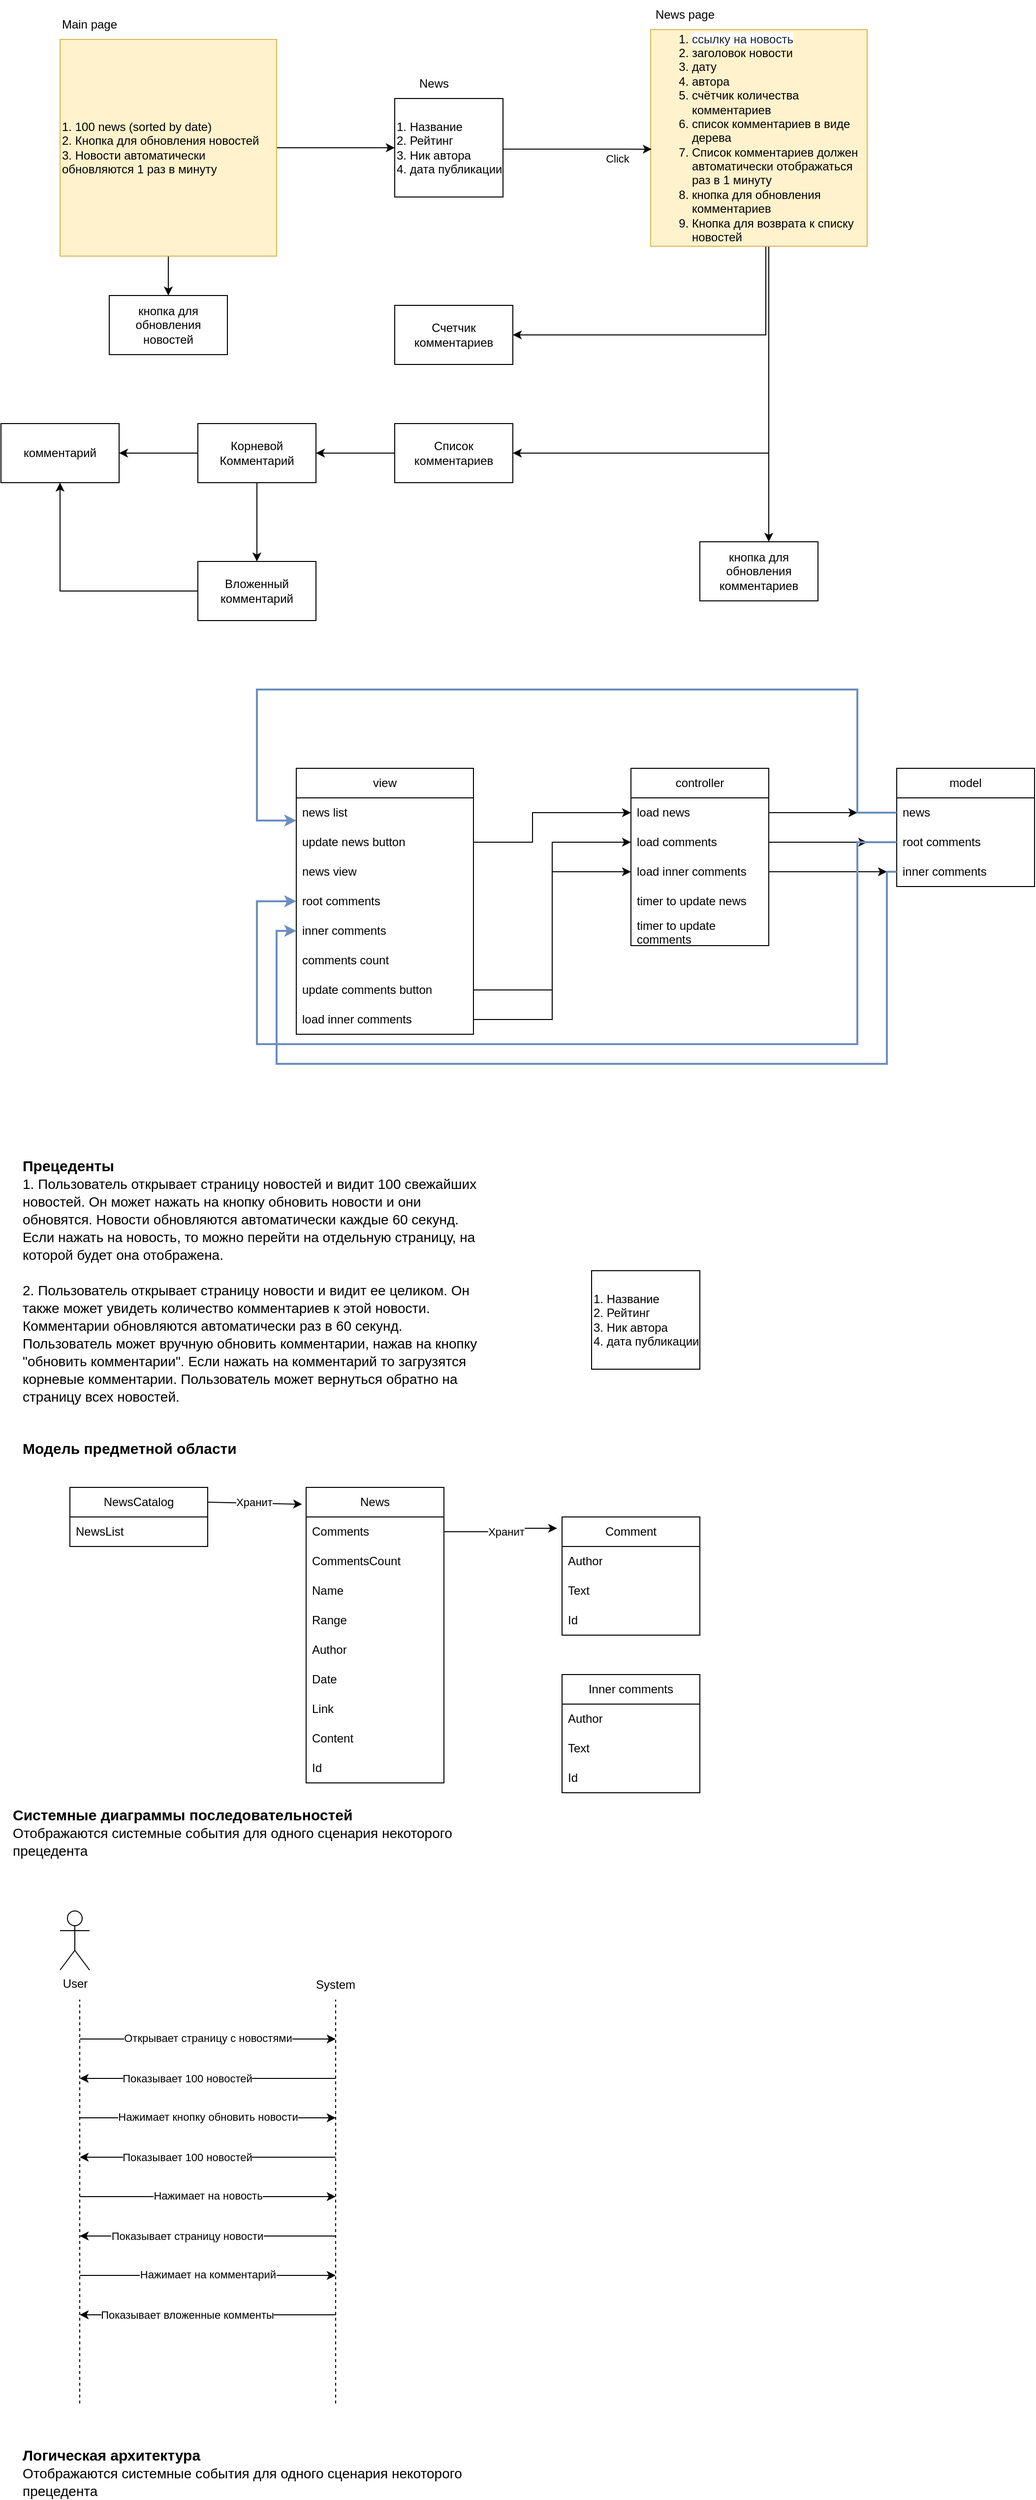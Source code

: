 <mxfile version="24.0.7" type="github">
  <diagram name="Page-1" id="gaQloLDde2CqD1FpQ-cP">
    <mxGraphModel dx="1242" dy="700" grid="1" gridSize="10" guides="1" tooltips="1" connect="1" arrows="1" fold="1" page="1" pageScale="1" pageWidth="850" pageHeight="1100" math="0" shadow="0">
      <root>
        <mxCell id="0" />
        <mxCell id="1" parent="0" />
        <mxCell id="nFpUhijqLWawbHpxaNXT-6" value="" style="edgeStyle=orthogonalEdgeStyle;rounded=0;orthogonalLoop=1;jettySize=auto;html=1;" parent="1" source="nFpUhijqLWawbHpxaNXT-1" target="nFpUhijqLWawbHpxaNXT-5" edge="1">
          <mxGeometry relative="1" as="geometry" />
        </mxCell>
        <mxCell id="nFpUhijqLWawbHpxaNXT-27" value="" style="edgeStyle=orthogonalEdgeStyle;rounded=0;orthogonalLoop=1;jettySize=auto;html=1;" parent="1" source="nFpUhijqLWawbHpxaNXT-1" target="nFpUhijqLWawbHpxaNXT-26" edge="1">
          <mxGeometry relative="1" as="geometry" />
        </mxCell>
        <mxCell id="nFpUhijqLWawbHpxaNXT-1" value="1. 100 news (sorted by date)&lt;div&gt;2. Кнопка для обновления новостей&lt;/div&gt;&lt;div&gt;3. Новости автоматически обновляются 1 раз в минуту&lt;/div&gt;" style="whiteSpace=wrap;html=1;aspect=fixed;align=left;fillColor=#fff2cc;strokeColor=#d6b656;" parent="1" vertex="1">
          <mxGeometry x="60" y="50" width="220" height="220" as="geometry" />
        </mxCell>
        <mxCell id="nFpUhijqLWawbHpxaNXT-4" value="Main page" style="text;html=1;align=center;verticalAlign=middle;whiteSpace=wrap;rounded=0;" parent="1" vertex="1">
          <mxGeometry x="60" y="20" width="60" height="30" as="geometry" />
        </mxCell>
        <mxCell id="nFpUhijqLWawbHpxaNXT-5" value="1. Название&lt;div&gt;2. Рейтинг&lt;/div&gt;&lt;div&gt;3. Ник автора&lt;/div&gt;&lt;div&gt;4. дата публикации&lt;/div&gt;" style="whiteSpace=wrap;html=1;align=left;" parent="1" vertex="1">
          <mxGeometry x="400" y="110" width="110" height="100" as="geometry" />
        </mxCell>
        <mxCell id="nFpUhijqLWawbHpxaNXT-7" value="News" style="text;html=1;align=center;verticalAlign=middle;whiteSpace=wrap;rounded=0;" parent="1" vertex="1">
          <mxGeometry x="410" y="80" width="60" height="30" as="geometry" />
        </mxCell>
        <mxCell id="nFpUhijqLWawbHpxaNXT-15" style="edgeStyle=orthogonalEdgeStyle;rounded=0;orthogonalLoop=1;jettySize=auto;html=1;entryX=1;entryY=0.5;entryDx=0;entryDy=0;exitX=0.532;exitY=1.002;exitDx=0;exitDy=0;exitPerimeter=0;" parent="1" source="nFpUhijqLWawbHpxaNXT-8" target="nFpUhijqLWawbHpxaNXT-13" edge="1">
          <mxGeometry relative="1" as="geometry">
            <mxPoint x="780" y="280" as="sourcePoint" />
          </mxGeometry>
        </mxCell>
        <mxCell id="nFpUhijqLWawbHpxaNXT-18" style="edgeStyle=orthogonalEdgeStyle;rounded=0;orthogonalLoop=1;jettySize=auto;html=1;exitX=0.5;exitY=1;exitDx=0;exitDy=0;entryX=1;entryY=0.5;entryDx=0;entryDy=0;" parent="1" source="nFpUhijqLWawbHpxaNXT-8" target="nFpUhijqLWawbHpxaNXT-16" edge="1">
          <mxGeometry relative="1" as="geometry">
            <Array as="points">
              <mxPoint x="780" y="260" />
              <mxPoint x="780" y="470" />
            </Array>
          </mxGeometry>
        </mxCell>
        <mxCell id="nFpUhijqLWawbHpxaNXT-29" value="" style="edgeStyle=orthogonalEdgeStyle;rounded=0;orthogonalLoop=1;jettySize=auto;html=1;" parent="1" source="nFpUhijqLWawbHpxaNXT-8" target="nFpUhijqLWawbHpxaNXT-28" edge="1">
          <mxGeometry relative="1" as="geometry">
            <Array as="points">
              <mxPoint x="780" y="510" />
              <mxPoint x="780" y="510" />
            </Array>
          </mxGeometry>
        </mxCell>
        <mxCell id="nFpUhijqLWawbHpxaNXT-8" value="&lt;ol&gt;&lt;li&gt;&lt;span style=&quot;background-color: rgb(255, 255, 255); color: rgb(31, 35, 40);&quot;&gt;ссылку на новость&lt;/span&gt;&lt;br&gt;&lt;/li&gt;&lt;li&gt;заголовок новости&lt;/li&gt;&lt;li&gt;дату&lt;/li&gt;&lt;li&gt;автора&lt;/li&gt;&lt;li&gt;счётчик количества комментариев&lt;/li&gt;&lt;li&gt;список комментариев в виде дерева&lt;br&gt;&lt;/li&gt;&lt;li&gt;Список комментариев должен автоматически отображаться раз в 1 минуту&lt;/li&gt;&lt;li&gt;кнопка для обновления комментариев&lt;/li&gt;&lt;li&gt;Кнопка для возврата к списку новостей&lt;/li&gt;&lt;/ol&gt;" style="whiteSpace=wrap;html=1;aspect=fixed;align=left;fillColor=#fff2cc;strokeColor=#d6b656;" parent="1" vertex="1">
          <mxGeometry x="660" y="40" width="220" height="220" as="geometry" />
        </mxCell>
        <mxCell id="nFpUhijqLWawbHpxaNXT-9" value="News page" style="text;html=1;align=center;verticalAlign=middle;whiteSpace=wrap;rounded=0;" parent="1" vertex="1">
          <mxGeometry x="660" y="10" width="70" height="30" as="geometry" />
        </mxCell>
        <mxCell id="nFpUhijqLWawbHpxaNXT-10" style="edgeStyle=orthogonalEdgeStyle;rounded=0;orthogonalLoop=1;jettySize=auto;html=1;entryX=0.005;entryY=0.552;entryDx=0;entryDy=0;entryPerimeter=0;exitX=1;exitY=0.5;exitDx=0;exitDy=0;" parent="1" source="nFpUhijqLWawbHpxaNXT-5" target="nFpUhijqLWawbHpxaNXT-8" edge="1">
          <mxGeometry relative="1" as="geometry">
            <Array as="points">
              <mxPoint x="510" y="161" />
            </Array>
          </mxGeometry>
        </mxCell>
        <mxCell id="nFpUhijqLWawbHpxaNXT-11" value="Click" style="edgeLabel;html=1;align=center;verticalAlign=middle;resizable=0;points=[];" parent="nFpUhijqLWawbHpxaNXT-10" vertex="1" connectable="0">
          <mxGeometry x="0.558" y="-2" relative="1" as="geometry">
            <mxPoint x="-2" y="7" as="offset" />
          </mxGeometry>
        </mxCell>
        <mxCell id="nFpUhijqLWawbHpxaNXT-13" value="Счетчик комментариев" style="rounded=0;whiteSpace=wrap;html=1;" parent="1" vertex="1">
          <mxGeometry x="400" y="320" width="120" height="60" as="geometry" />
        </mxCell>
        <mxCell id="nFpUhijqLWawbHpxaNXT-20" value="" style="edgeStyle=orthogonalEdgeStyle;rounded=0;orthogonalLoop=1;jettySize=auto;html=1;" parent="1" source="nFpUhijqLWawbHpxaNXT-16" target="nFpUhijqLWawbHpxaNXT-19" edge="1">
          <mxGeometry relative="1" as="geometry" />
        </mxCell>
        <mxCell id="nFpUhijqLWawbHpxaNXT-16" value="Список комментариев" style="rounded=0;whiteSpace=wrap;html=1;" parent="1" vertex="1">
          <mxGeometry x="400" y="440" width="120" height="60" as="geometry" />
        </mxCell>
        <mxCell id="nFpUhijqLWawbHpxaNXT-22" value="" style="edgeStyle=orthogonalEdgeStyle;rounded=0;orthogonalLoop=1;jettySize=auto;html=1;" parent="1" source="nFpUhijqLWawbHpxaNXT-19" target="nFpUhijqLWawbHpxaNXT-21" edge="1">
          <mxGeometry relative="1" as="geometry" />
        </mxCell>
        <mxCell id="nFpUhijqLWawbHpxaNXT-24" value="" style="edgeStyle=orthogonalEdgeStyle;rounded=0;orthogonalLoop=1;jettySize=auto;html=1;" parent="1" source="nFpUhijqLWawbHpxaNXT-19" target="nFpUhijqLWawbHpxaNXT-23" edge="1">
          <mxGeometry relative="1" as="geometry" />
        </mxCell>
        <mxCell id="nFpUhijqLWawbHpxaNXT-19" value="Корневой Комментарий" style="whiteSpace=wrap;html=1;rounded=0;" parent="1" vertex="1">
          <mxGeometry x="200" y="440" width="120" height="60" as="geometry" />
        </mxCell>
        <mxCell id="nFpUhijqLWawbHpxaNXT-25" style="edgeStyle=orthogonalEdgeStyle;rounded=0;orthogonalLoop=1;jettySize=auto;html=1;entryX=0.5;entryY=1;entryDx=0;entryDy=0;" parent="1" source="nFpUhijqLWawbHpxaNXT-21" target="nFpUhijqLWawbHpxaNXT-23" edge="1">
          <mxGeometry relative="1" as="geometry" />
        </mxCell>
        <mxCell id="nFpUhijqLWawbHpxaNXT-21" value="Вложенный комментарий" style="whiteSpace=wrap;html=1;rounded=0;" parent="1" vertex="1">
          <mxGeometry x="200" y="580" width="120" height="60" as="geometry" />
        </mxCell>
        <mxCell id="nFpUhijqLWawbHpxaNXT-23" value="комментарий" style="whiteSpace=wrap;html=1;rounded=0;" parent="1" vertex="1">
          <mxGeometry y="440" width="120" height="60" as="geometry" />
        </mxCell>
        <mxCell id="nFpUhijqLWawbHpxaNXT-26" value="кнопка для обновления новостей" style="whiteSpace=wrap;html=1;align=center;" parent="1" vertex="1">
          <mxGeometry x="110" y="310" width="120" height="60" as="geometry" />
        </mxCell>
        <mxCell id="nFpUhijqLWawbHpxaNXT-28" value="кнопка для обновления комментариев" style="whiteSpace=wrap;html=1;align=center;" parent="1" vertex="1">
          <mxGeometry x="710" y="560" width="120" height="60" as="geometry" />
        </mxCell>
        <mxCell id="nFpUhijqLWawbHpxaNXT-32" value="controller" style="swimlane;fontStyle=0;childLayout=stackLayout;horizontal=1;startSize=30;horizontalStack=0;resizeParent=1;resizeParentMax=0;resizeLast=0;collapsible=1;marginBottom=0;whiteSpace=wrap;html=1;" parent="1" vertex="1">
          <mxGeometry x="640" y="790" width="140" height="180" as="geometry" />
        </mxCell>
        <mxCell id="nFpUhijqLWawbHpxaNXT-65" style="edgeStyle=orthogonalEdgeStyle;rounded=0;orthogonalLoop=1;jettySize=auto;html=1;" parent="nFpUhijqLWawbHpxaNXT-32" source="nFpUhijqLWawbHpxaNXT-33" edge="1">
          <mxGeometry relative="1" as="geometry">
            <mxPoint x="230" y="45" as="targetPoint" />
          </mxGeometry>
        </mxCell>
        <mxCell id="nFpUhijqLWawbHpxaNXT-33" value="load news" style="text;strokeColor=none;fillColor=none;align=left;verticalAlign=middle;spacingLeft=4;spacingRight=4;overflow=hidden;points=[[0,0.5],[1,0.5]];portConstraint=eastwest;rotatable=0;whiteSpace=wrap;html=1;" parent="nFpUhijqLWawbHpxaNXT-32" vertex="1">
          <mxGeometry y="30" width="140" height="30" as="geometry" />
        </mxCell>
        <mxCell id="nFpUhijqLWawbHpxaNXT-66" style="edgeStyle=orthogonalEdgeStyle;rounded=0;orthogonalLoop=1;jettySize=auto;html=1;" parent="nFpUhijqLWawbHpxaNXT-32" source="nFpUhijqLWawbHpxaNXT-34" edge="1">
          <mxGeometry relative="1" as="geometry">
            <mxPoint x="240" y="75" as="targetPoint" />
          </mxGeometry>
        </mxCell>
        <mxCell id="nFpUhijqLWawbHpxaNXT-34" value="load comments" style="text;strokeColor=none;fillColor=none;align=left;verticalAlign=middle;spacingLeft=4;spacingRight=4;overflow=hidden;points=[[0,0.5],[1,0.5]];portConstraint=eastwest;rotatable=0;whiteSpace=wrap;html=1;" parent="nFpUhijqLWawbHpxaNXT-32" vertex="1">
          <mxGeometry y="60" width="140" height="30" as="geometry" />
        </mxCell>
        <mxCell id="nFpUhijqLWawbHpxaNXT-67" style="edgeStyle=orthogonalEdgeStyle;rounded=0;orthogonalLoop=1;jettySize=auto;html=1;" parent="nFpUhijqLWawbHpxaNXT-32" source="nFpUhijqLWawbHpxaNXT-35" edge="1">
          <mxGeometry relative="1" as="geometry">
            <mxPoint x="260" y="105" as="targetPoint" />
          </mxGeometry>
        </mxCell>
        <mxCell id="nFpUhijqLWawbHpxaNXT-35" value="load inner comments" style="text;strokeColor=none;fillColor=none;align=left;verticalAlign=middle;spacingLeft=4;spacingRight=4;overflow=hidden;points=[[0,0.5],[1,0.5]];portConstraint=eastwest;rotatable=0;whiteSpace=wrap;html=1;" parent="nFpUhijqLWawbHpxaNXT-32" vertex="1">
          <mxGeometry y="90" width="140" height="30" as="geometry" />
        </mxCell>
        <mxCell id="nFpUhijqLWawbHpxaNXT-68" value="timer to update news" style="text;strokeColor=none;fillColor=none;align=left;verticalAlign=middle;spacingLeft=4;spacingRight=4;overflow=hidden;points=[[0,0.5],[1,0.5]];portConstraint=eastwest;rotatable=0;whiteSpace=wrap;html=1;" parent="nFpUhijqLWawbHpxaNXT-32" vertex="1">
          <mxGeometry y="120" width="140" height="30" as="geometry" />
        </mxCell>
        <mxCell id="nFpUhijqLWawbHpxaNXT-69" value="timer to update comments" style="text;strokeColor=none;fillColor=none;align=left;verticalAlign=middle;spacingLeft=4;spacingRight=4;overflow=hidden;points=[[0,0.5],[1,0.5]];portConstraint=eastwest;rotatable=0;whiteSpace=wrap;html=1;" parent="nFpUhijqLWawbHpxaNXT-32" vertex="1">
          <mxGeometry y="150" width="140" height="30" as="geometry" />
        </mxCell>
        <mxCell id="nFpUhijqLWawbHpxaNXT-36" value="model" style="swimlane;fontStyle=0;childLayout=stackLayout;horizontal=1;startSize=30;horizontalStack=0;resizeParent=1;resizeParentMax=0;resizeLast=0;collapsible=1;marginBottom=0;whiteSpace=wrap;html=1;" parent="1" vertex="1">
          <mxGeometry x="910" y="790" width="140" height="120" as="geometry" />
        </mxCell>
        <mxCell id="nFpUhijqLWawbHpxaNXT-37" value="news" style="text;strokeColor=none;fillColor=none;align=left;verticalAlign=middle;spacingLeft=4;spacingRight=4;overflow=hidden;points=[[0,0.5],[1,0.5]];portConstraint=eastwest;rotatable=0;whiteSpace=wrap;html=1;" parent="nFpUhijqLWawbHpxaNXT-36" vertex="1">
          <mxGeometry y="30" width="140" height="30" as="geometry" />
        </mxCell>
        <mxCell id="nFpUhijqLWawbHpxaNXT-38" value="root comments" style="text;strokeColor=none;fillColor=none;align=left;verticalAlign=middle;spacingLeft=4;spacingRight=4;overflow=hidden;points=[[0,0.5],[1,0.5]];portConstraint=eastwest;rotatable=0;whiteSpace=wrap;html=1;" parent="nFpUhijqLWawbHpxaNXT-36" vertex="1">
          <mxGeometry y="60" width="140" height="30" as="geometry" />
        </mxCell>
        <mxCell id="nFpUhijqLWawbHpxaNXT-39" value="inner comments" style="text;strokeColor=none;fillColor=none;align=left;verticalAlign=middle;spacingLeft=4;spacingRight=4;overflow=hidden;points=[[0,0.5],[1,0.5]];portConstraint=eastwest;rotatable=0;whiteSpace=wrap;html=1;" parent="nFpUhijqLWawbHpxaNXT-36" vertex="1">
          <mxGeometry y="90" width="140" height="30" as="geometry" />
        </mxCell>
        <mxCell id="nFpUhijqLWawbHpxaNXT-40" value="view" style="swimlane;fontStyle=0;childLayout=stackLayout;horizontal=1;startSize=30;horizontalStack=0;resizeParent=1;resizeParentMax=0;resizeLast=0;collapsible=1;marginBottom=0;whiteSpace=wrap;html=1;direction=east;" parent="1" vertex="1">
          <mxGeometry x="300" y="790" width="180" height="270" as="geometry">
            <mxRectangle x="410" y="790" width="60" height="30" as="alternateBounds" />
          </mxGeometry>
        </mxCell>
        <mxCell id="nFpUhijqLWawbHpxaNXT-41" value="news list" style="text;strokeColor=none;fillColor=none;align=left;verticalAlign=middle;spacingLeft=4;spacingRight=4;overflow=hidden;points=[[0,0.5],[1,0.5]];portConstraint=eastwest;rotatable=0;whiteSpace=wrap;html=1;" parent="nFpUhijqLWawbHpxaNXT-40" vertex="1">
          <mxGeometry y="30" width="180" height="30" as="geometry" />
        </mxCell>
        <mxCell id="nFpUhijqLWawbHpxaNXT-55" value="update news button" style="text;strokeColor=none;fillColor=none;align=left;verticalAlign=middle;spacingLeft=4;spacingRight=4;overflow=hidden;points=[[0,0.5],[1,0.5]];portConstraint=eastwest;rotatable=0;whiteSpace=wrap;html=1;" parent="nFpUhijqLWawbHpxaNXT-40" vertex="1">
          <mxGeometry y="60" width="180" height="30" as="geometry" />
        </mxCell>
        <mxCell id="nFpUhijqLWawbHpxaNXT-42" value="news view" style="text;strokeColor=none;fillColor=none;align=left;verticalAlign=middle;spacingLeft=4;spacingRight=4;overflow=hidden;points=[[0,0.5],[1,0.5]];portConstraint=eastwest;rotatable=0;whiteSpace=wrap;html=1;" parent="nFpUhijqLWawbHpxaNXT-40" vertex="1">
          <mxGeometry y="90" width="180" height="30" as="geometry" />
        </mxCell>
        <mxCell id="nFpUhijqLWawbHpxaNXT-43" value="root comments" style="text;strokeColor=none;fillColor=none;align=left;verticalAlign=middle;spacingLeft=4;spacingRight=4;overflow=hidden;points=[[0,0.5],[1,0.5]];portConstraint=eastwest;rotatable=0;whiteSpace=wrap;html=1;" parent="nFpUhijqLWawbHpxaNXT-40" vertex="1">
          <mxGeometry y="120" width="180" height="30" as="geometry" />
        </mxCell>
        <mxCell id="nFpUhijqLWawbHpxaNXT-52" value="inner comments" style="text;strokeColor=none;fillColor=none;align=left;verticalAlign=middle;spacingLeft=4;spacingRight=4;overflow=hidden;points=[[0,0.5],[1,0.5]];portConstraint=eastwest;rotatable=0;whiteSpace=wrap;html=1;" parent="nFpUhijqLWawbHpxaNXT-40" vertex="1">
          <mxGeometry y="150" width="180" height="30" as="geometry" />
        </mxCell>
        <mxCell id="nFpUhijqLWawbHpxaNXT-53" value="comments count" style="text;strokeColor=none;fillColor=none;align=left;verticalAlign=middle;spacingLeft=4;spacingRight=4;overflow=hidden;points=[[0,0.5],[1,0.5]];portConstraint=eastwest;rotatable=0;whiteSpace=wrap;html=1;" parent="nFpUhijqLWawbHpxaNXT-40" vertex="1">
          <mxGeometry y="180" width="180" height="30" as="geometry" />
        </mxCell>
        <mxCell id="nFpUhijqLWawbHpxaNXT-56" value="update comments button" style="text;strokeColor=none;fillColor=none;align=left;verticalAlign=middle;spacingLeft=4;spacingRight=4;overflow=hidden;points=[[0,0.5],[1,0.5]];portConstraint=eastwest;rotatable=0;whiteSpace=wrap;html=1;" parent="nFpUhijqLWawbHpxaNXT-40" vertex="1">
          <mxGeometry y="210" width="180" height="30" as="geometry" />
        </mxCell>
        <mxCell id="nFpUhijqLWawbHpxaNXT-62" value="load inner comments" style="text;strokeColor=none;fillColor=none;align=left;verticalAlign=middle;spacingLeft=4;spacingRight=4;overflow=hidden;points=[[0,0.5],[1,0.5]];portConstraint=eastwest;rotatable=0;whiteSpace=wrap;html=1;" parent="nFpUhijqLWawbHpxaNXT-40" vertex="1">
          <mxGeometry y="240" width="180" height="30" as="geometry" />
        </mxCell>
        <mxCell id="nFpUhijqLWawbHpxaNXT-57" style="edgeStyle=orthogonalEdgeStyle;rounded=0;orthogonalLoop=1;jettySize=auto;html=1;exitX=0;exitY=0.5;exitDx=0;exitDy=0;strokeWidth=2;fillColor=#dae8fc;strokeColor=#6c8ebf;" parent="1" source="nFpUhijqLWawbHpxaNXT-37" edge="1">
          <mxGeometry relative="1" as="geometry">
            <mxPoint x="300" y="843" as="targetPoint" />
            <Array as="points">
              <mxPoint x="870" y="835" />
              <mxPoint x="870" y="710" />
              <mxPoint x="260" y="710" />
              <mxPoint x="260" y="843" />
            </Array>
          </mxGeometry>
        </mxCell>
        <mxCell id="nFpUhijqLWawbHpxaNXT-58" style="edgeStyle=orthogonalEdgeStyle;rounded=0;orthogonalLoop=1;jettySize=auto;html=1;entryX=0;entryY=0.5;entryDx=0;entryDy=0;exitX=0;exitY=0.5;exitDx=0;exitDy=0;fillColor=#dae8fc;strokeColor=#6c8ebf;strokeWidth=2;" parent="1" source="nFpUhijqLWawbHpxaNXT-38" target="nFpUhijqLWawbHpxaNXT-43" edge="1">
          <mxGeometry relative="1" as="geometry">
            <Array as="points">
              <mxPoint x="870" y="865" />
              <mxPoint x="870" y="1070" />
              <mxPoint x="260" y="1070" />
              <mxPoint x="260" y="925" />
            </Array>
          </mxGeometry>
        </mxCell>
        <mxCell id="nFpUhijqLWawbHpxaNXT-59" style="edgeStyle=orthogonalEdgeStyle;rounded=0;orthogonalLoop=1;jettySize=auto;html=1;entryX=0;entryY=0.5;entryDx=0;entryDy=0;" parent="1" source="nFpUhijqLWawbHpxaNXT-55" target="nFpUhijqLWawbHpxaNXT-33" edge="1">
          <mxGeometry relative="1" as="geometry">
            <Array as="points">
              <mxPoint x="540" y="865" />
              <mxPoint x="540" y="835" />
            </Array>
          </mxGeometry>
        </mxCell>
        <mxCell id="nFpUhijqLWawbHpxaNXT-60" style="edgeStyle=orthogonalEdgeStyle;rounded=0;orthogonalLoop=1;jettySize=auto;html=1;entryX=0;entryY=0.5;entryDx=0;entryDy=0;" parent="1" source="nFpUhijqLWawbHpxaNXT-56" target="nFpUhijqLWawbHpxaNXT-34" edge="1">
          <mxGeometry relative="1" as="geometry" />
        </mxCell>
        <mxCell id="nFpUhijqLWawbHpxaNXT-63" style="edgeStyle=orthogonalEdgeStyle;rounded=0;orthogonalLoop=1;jettySize=auto;html=1;entryX=0;entryY=0.5;entryDx=0;entryDy=0;" parent="1" source="nFpUhijqLWawbHpxaNXT-62" target="nFpUhijqLWawbHpxaNXT-35" edge="1">
          <mxGeometry relative="1" as="geometry" />
        </mxCell>
        <mxCell id="nFpUhijqLWawbHpxaNXT-64" style="edgeStyle=orthogonalEdgeStyle;rounded=0;orthogonalLoop=1;jettySize=auto;html=1;entryX=0;entryY=0.5;entryDx=0;entryDy=0;exitX=0;exitY=0.5;exitDx=0;exitDy=0;fillColor=#dae8fc;strokeColor=#6c8ebf;strokeWidth=2;" parent="1" source="nFpUhijqLWawbHpxaNXT-39" target="nFpUhijqLWawbHpxaNXT-52" edge="1">
          <mxGeometry relative="1" as="geometry">
            <Array as="points">
              <mxPoint x="900" y="895" />
              <mxPoint x="900" y="1090" />
              <mxPoint x="280" y="1090" />
              <mxPoint x="280" y="955" />
            </Array>
          </mxGeometry>
        </mxCell>
        <mxCell id="nFpUhijqLWawbHpxaNXT-70" value="Системные диаграммы последовательностей&lt;div&gt;&lt;span style=&quot;font-weight: normal;&quot;&gt;&lt;font style=&quot;font-size: 14px;&quot;&gt;Отображаются системные события для одного сценария некоторого прецедента&lt;/font&gt;&lt;/span&gt;&lt;/div&gt;" style="text;html=1;align=left;verticalAlign=middle;whiteSpace=wrap;rounded=0;fontStyle=1;fontSize=15;" parent="1" vertex="1">
          <mxGeometry x="10" y="1860" width="470" height="20" as="geometry" />
        </mxCell>
        <mxCell id="nFpUhijqLWawbHpxaNXT-71" value="&lt;div&gt;&lt;font style=&quot;&quot;&gt;Прецеденты&lt;/font&gt;&lt;/div&gt;&lt;div&gt;&lt;font style=&quot;font-weight: normal; font-size: 14px;&quot;&gt;1. Пользователь открывает страницу новостей и видит 100 свежайших новостей. Он может нажать на кнопку обновить новости и они обновятся. Новости обновляются автоматически каждые 60 секунд. Если нажать на новость, то можно перейти на отдельную страницу, на которой будет она отображена.&lt;br&gt;&lt;br&gt;&lt;/font&gt;&lt;/div&gt;&lt;div&gt;&lt;font style=&quot;font-weight: normal; font-size: 14px;&quot;&gt;2. Пользователь открывает страницу новости и видит ее целиком. Он также может увидеть количество комментариев к этой новости. Комментарии обновляются автоматически раз в 60 секунд. Пользователь может вручную обновить комментарии, нажав на кнопку &quot;обновить комментарии&quot;. Если нажать на комментарий то загрузятся корневые комментарии. Пользователь может вернуться обратно на страницу всех новостей.&lt;/font&gt;&lt;/div&gt;" style="text;html=1;align=left;verticalAlign=middle;whiteSpace=wrap;rounded=0;fontStyle=1;fontSize=15;" parent="1" vertex="1">
          <mxGeometry x="20" y="1300" width="470" height="20" as="geometry" />
        </mxCell>
        <mxCell id="nFpUhijqLWawbHpxaNXT-72" value="&lt;div&gt;Модель предметной области&lt;/div&gt;" style="text;html=1;align=left;verticalAlign=middle;whiteSpace=wrap;rounded=0;fontStyle=1;fontSize=15;" parent="1" vertex="1">
          <mxGeometry x="20" y="1470" width="470" height="20" as="geometry" />
        </mxCell>
        <mxCell id="nFpUhijqLWawbHpxaNXT-73" value="News" style="swimlane;fontStyle=0;childLayout=stackLayout;horizontal=1;startSize=30;horizontalStack=0;resizeParent=1;resizeParentMax=0;resizeLast=0;collapsible=1;marginBottom=0;whiteSpace=wrap;html=1;" parent="1" vertex="1">
          <mxGeometry x="310" y="1520" width="140" height="300" as="geometry" />
        </mxCell>
        <mxCell id="nFpUhijqLWawbHpxaNXT-74" value="Comments" style="text;strokeColor=none;fillColor=none;align=left;verticalAlign=middle;spacingLeft=4;spacingRight=4;overflow=hidden;points=[[0,0.5],[1,0.5]];portConstraint=eastwest;rotatable=0;whiteSpace=wrap;html=1;" parent="nFpUhijqLWawbHpxaNXT-73" vertex="1">
          <mxGeometry y="30" width="140" height="30" as="geometry" />
        </mxCell>
        <mxCell id="nFpUhijqLWawbHpxaNXT-75" value="CommentsCount" style="text;strokeColor=none;fillColor=none;align=left;verticalAlign=middle;spacingLeft=4;spacingRight=4;overflow=hidden;points=[[0,0.5],[1,0.5]];portConstraint=eastwest;rotatable=0;whiteSpace=wrap;html=1;" parent="nFpUhijqLWawbHpxaNXT-73" vertex="1">
          <mxGeometry y="60" width="140" height="30" as="geometry" />
        </mxCell>
        <mxCell id="nFpUhijqLWawbHpxaNXT-93" value="Name" style="text;strokeColor=none;fillColor=none;align=left;verticalAlign=middle;spacingLeft=4;spacingRight=4;overflow=hidden;points=[[0,0.5],[1,0.5]];portConstraint=eastwest;rotatable=0;whiteSpace=wrap;html=1;" parent="nFpUhijqLWawbHpxaNXT-73" vertex="1">
          <mxGeometry y="90" width="140" height="30" as="geometry" />
        </mxCell>
        <mxCell id="nFpUhijqLWawbHpxaNXT-94" value="Range" style="text;strokeColor=none;fillColor=none;align=left;verticalAlign=middle;spacingLeft=4;spacingRight=4;overflow=hidden;points=[[0,0.5],[1,0.5]];portConstraint=eastwest;rotatable=0;whiteSpace=wrap;html=1;" parent="nFpUhijqLWawbHpxaNXT-73" vertex="1">
          <mxGeometry y="120" width="140" height="30" as="geometry" />
        </mxCell>
        <mxCell id="nFpUhijqLWawbHpxaNXT-95" value="Author" style="text;strokeColor=none;fillColor=none;align=left;verticalAlign=middle;spacingLeft=4;spacingRight=4;overflow=hidden;points=[[0,0.5],[1,0.5]];portConstraint=eastwest;rotatable=0;whiteSpace=wrap;html=1;" parent="nFpUhijqLWawbHpxaNXT-73" vertex="1">
          <mxGeometry y="150" width="140" height="30" as="geometry" />
        </mxCell>
        <mxCell id="nFpUhijqLWawbHpxaNXT-97" value="Date" style="text;strokeColor=none;fillColor=none;align=left;verticalAlign=middle;spacingLeft=4;spacingRight=4;overflow=hidden;points=[[0,0.5],[1,0.5]];portConstraint=eastwest;rotatable=0;whiteSpace=wrap;html=1;" parent="nFpUhijqLWawbHpxaNXT-73" vertex="1">
          <mxGeometry y="180" width="140" height="30" as="geometry" />
        </mxCell>
        <mxCell id="nFpUhijqLWawbHpxaNXT-98" value="Link" style="text;strokeColor=none;fillColor=none;align=left;verticalAlign=middle;spacingLeft=4;spacingRight=4;overflow=hidden;points=[[0,0.5],[1,0.5]];portConstraint=eastwest;rotatable=0;whiteSpace=wrap;html=1;" parent="nFpUhijqLWawbHpxaNXT-73" vertex="1">
          <mxGeometry y="210" width="140" height="30" as="geometry" />
        </mxCell>
        <mxCell id="nFpUhijqLWawbHpxaNXT-99" value="Content" style="text;strokeColor=none;fillColor=none;align=left;verticalAlign=middle;spacingLeft=4;spacingRight=4;overflow=hidden;points=[[0,0.5],[1,0.5]];portConstraint=eastwest;rotatable=0;whiteSpace=wrap;html=1;" parent="nFpUhijqLWawbHpxaNXT-73" vertex="1">
          <mxGeometry y="240" width="140" height="30" as="geometry" />
        </mxCell>
        <mxCell id="AHhUWQ-ICXf35uNmks8w-16" value="Id" style="text;strokeColor=none;fillColor=none;align=left;verticalAlign=middle;spacingLeft=4;spacingRight=4;overflow=hidden;points=[[0,0.5],[1,0.5]];portConstraint=eastwest;rotatable=0;whiteSpace=wrap;html=1;" parent="nFpUhijqLWawbHpxaNXT-73" vertex="1">
          <mxGeometry y="270" width="140" height="30" as="geometry" />
        </mxCell>
        <mxCell id="nFpUhijqLWawbHpxaNXT-77" value="Comment" style="swimlane;fontStyle=0;childLayout=stackLayout;horizontal=1;startSize=30;horizontalStack=0;resizeParent=1;resizeParentMax=0;resizeLast=0;collapsible=1;marginBottom=0;whiteSpace=wrap;html=1;" parent="1" vertex="1">
          <mxGeometry x="570" y="1550" width="140" height="120" as="geometry" />
        </mxCell>
        <mxCell id="nFpUhijqLWawbHpxaNXT-78" value="Author" style="text;strokeColor=none;fillColor=none;align=left;verticalAlign=middle;spacingLeft=4;spacingRight=4;overflow=hidden;points=[[0,0.5],[1,0.5]];portConstraint=eastwest;rotatable=0;whiteSpace=wrap;html=1;" parent="nFpUhijqLWawbHpxaNXT-77" vertex="1">
          <mxGeometry y="30" width="140" height="30" as="geometry" />
        </mxCell>
        <mxCell id="AHhUWQ-ICXf35uNmks8w-9" value="Text" style="text;strokeColor=none;fillColor=none;align=left;verticalAlign=middle;spacingLeft=4;spacingRight=4;overflow=hidden;points=[[0,0.5],[1,0.5]];portConstraint=eastwest;rotatable=0;whiteSpace=wrap;html=1;" parent="nFpUhijqLWawbHpxaNXT-77" vertex="1">
          <mxGeometry y="60" width="140" height="30" as="geometry" />
        </mxCell>
        <mxCell id="AHhUWQ-ICXf35uNmks8w-13" value="Id" style="text;strokeColor=none;fillColor=none;align=left;verticalAlign=middle;spacingLeft=4;spacingRight=4;overflow=hidden;points=[[0,0.5],[1,0.5]];portConstraint=eastwest;rotatable=0;whiteSpace=wrap;html=1;" parent="nFpUhijqLWawbHpxaNXT-77" vertex="1">
          <mxGeometry y="90" width="140" height="30" as="geometry" />
        </mxCell>
        <mxCell id="nFpUhijqLWawbHpxaNXT-81" value="Inner comments" style="swimlane;fontStyle=0;childLayout=stackLayout;horizontal=1;startSize=30;horizontalStack=0;resizeParent=1;resizeParentMax=0;resizeLast=0;collapsible=1;marginBottom=0;whiteSpace=wrap;html=1;" parent="1" vertex="1">
          <mxGeometry x="570" y="1710" width="140" height="120" as="geometry" />
        </mxCell>
        <mxCell id="nFpUhijqLWawbHpxaNXT-82" value="Author&lt;span style=&quot;white-space: pre;&quot;&gt;&#x9;&lt;/span&gt;" style="text;strokeColor=none;fillColor=none;align=left;verticalAlign=middle;spacingLeft=4;spacingRight=4;overflow=hidden;points=[[0,0.5],[1,0.5]];portConstraint=eastwest;rotatable=0;whiteSpace=wrap;html=1;" parent="nFpUhijqLWawbHpxaNXT-81" vertex="1">
          <mxGeometry y="30" width="140" height="30" as="geometry" />
        </mxCell>
        <mxCell id="AHhUWQ-ICXf35uNmks8w-14" value="Text" style="text;strokeColor=none;fillColor=none;align=left;verticalAlign=middle;spacingLeft=4;spacingRight=4;overflow=hidden;points=[[0,0.5],[1,0.5]];portConstraint=eastwest;rotatable=0;whiteSpace=wrap;html=1;" parent="nFpUhijqLWawbHpxaNXT-81" vertex="1">
          <mxGeometry y="60" width="140" height="30" as="geometry" />
        </mxCell>
        <mxCell id="AHhUWQ-ICXf35uNmks8w-15" value="Id" style="text;strokeColor=none;fillColor=none;align=left;verticalAlign=middle;spacingLeft=4;spacingRight=4;overflow=hidden;points=[[0,0.5],[1,0.5]];portConstraint=eastwest;rotatable=0;whiteSpace=wrap;html=1;" parent="nFpUhijqLWawbHpxaNXT-81" vertex="1">
          <mxGeometry y="90" width="140" height="30" as="geometry" />
        </mxCell>
        <mxCell id="nFpUhijqLWawbHpxaNXT-85" value="NewsCatalog" style="swimlane;fontStyle=0;childLayout=stackLayout;horizontal=1;startSize=30;horizontalStack=0;resizeParent=1;resizeParentMax=0;resizeLast=0;collapsible=1;marginBottom=0;whiteSpace=wrap;html=1;" parent="1" vertex="1">
          <mxGeometry x="70" y="1520" width="140" height="60" as="geometry" />
        </mxCell>
        <mxCell id="nFpUhijqLWawbHpxaNXT-86" value="NewsList" style="text;strokeColor=none;fillColor=none;align=left;verticalAlign=middle;spacingLeft=4;spacingRight=4;overflow=hidden;points=[[0,0.5],[1,0.5]];portConstraint=eastwest;rotatable=0;whiteSpace=wrap;html=1;" parent="nFpUhijqLWawbHpxaNXT-85" vertex="1">
          <mxGeometry y="30" width="140" height="30" as="geometry" />
        </mxCell>
        <mxCell id="nFpUhijqLWawbHpxaNXT-96" value="1. Название&lt;div&gt;2. Рейтинг&lt;/div&gt;&lt;div&gt;3. Ник автора&lt;/div&gt;&lt;div&gt;4. дата публикации&lt;/div&gt;" style="whiteSpace=wrap;html=1;align=left;" parent="1" vertex="1">
          <mxGeometry x="600" y="1300" width="110" height="100" as="geometry" />
        </mxCell>
        <mxCell id="AHhUWQ-ICXf35uNmks8w-2" value="" style="endArrow=classic;html=1;rounded=0;exitX=1;exitY=0.25;exitDx=0;exitDy=0;entryX=-0.029;entryY=0.057;entryDx=0;entryDy=0;entryPerimeter=0;" parent="1" source="nFpUhijqLWawbHpxaNXT-85" target="nFpUhijqLWawbHpxaNXT-73" edge="1">
          <mxGeometry width="50" height="50" relative="1" as="geometry">
            <mxPoint x="610" y="1740" as="sourcePoint" />
            <mxPoint x="660" y="1690" as="targetPoint" />
          </mxGeometry>
        </mxCell>
        <mxCell id="AHhUWQ-ICXf35uNmks8w-3" value="Хранит" style="edgeLabel;html=1;align=center;verticalAlign=middle;resizable=0;points=[];" parent="AHhUWQ-ICXf35uNmks8w-2" vertex="1" connectable="0">
          <mxGeometry x="-0.02" y="1" relative="1" as="geometry">
            <mxPoint as="offset" />
          </mxGeometry>
        </mxCell>
        <mxCell id="AHhUWQ-ICXf35uNmks8w-4" style="edgeStyle=orthogonalEdgeStyle;rounded=0;orthogonalLoop=1;jettySize=auto;html=1;entryX=-0.036;entryY=0.096;entryDx=0;entryDy=0;entryPerimeter=0;" parent="1" source="nFpUhijqLWawbHpxaNXT-74" target="nFpUhijqLWawbHpxaNXT-77" edge="1">
          <mxGeometry relative="1" as="geometry" />
        </mxCell>
        <mxCell id="AHhUWQ-ICXf35uNmks8w-5" value="Хранит" style="edgeLabel;html=1;align=center;verticalAlign=middle;resizable=0;points=[];" parent="AHhUWQ-ICXf35uNmks8w-4" vertex="1" connectable="0">
          <mxGeometry x="-0.273" y="1" relative="1" as="geometry">
            <mxPoint x="20" y="1" as="offset" />
          </mxGeometry>
        </mxCell>
        <mxCell id="AHhUWQ-ICXf35uNmks8w-17" value="User" style="shape=umlActor;verticalLabelPosition=bottom;verticalAlign=top;html=1;outlineConnect=0;" parent="1" vertex="1">
          <mxGeometry x="60" y="1950" width="30" height="60" as="geometry" />
        </mxCell>
        <mxCell id="AHhUWQ-ICXf35uNmks8w-18" value="" style="endArrow=none;dashed=1;html=1;rounded=0;" parent="1" edge="1">
          <mxGeometry width="50" height="50" relative="1" as="geometry">
            <mxPoint x="80" y="2450" as="sourcePoint" />
            <mxPoint x="80" y="2040" as="targetPoint" />
          </mxGeometry>
        </mxCell>
        <mxCell id="AHhUWQ-ICXf35uNmks8w-19" value="" style="endArrow=none;dashed=1;html=1;rounded=0;" parent="1" edge="1">
          <mxGeometry width="50" height="50" relative="1" as="geometry">
            <mxPoint x="340" y="2450" as="sourcePoint" />
            <mxPoint x="340" y="2040" as="targetPoint" />
          </mxGeometry>
        </mxCell>
        <mxCell id="AHhUWQ-ICXf35uNmks8w-20" value="System" style="text;html=1;align=center;verticalAlign=middle;whiteSpace=wrap;rounded=0;" parent="1" vertex="1">
          <mxGeometry x="310" y="2010" width="60" height="30" as="geometry" />
        </mxCell>
        <mxCell id="AHhUWQ-ICXf35uNmks8w-21" value="" style="endArrow=classic;html=1;rounded=0;" parent="1" edge="1">
          <mxGeometry width="50" height="50" relative="1" as="geometry">
            <mxPoint x="80" y="2080" as="sourcePoint" />
            <mxPoint x="340" y="2080" as="targetPoint" />
          </mxGeometry>
        </mxCell>
        <mxCell id="AHhUWQ-ICXf35uNmks8w-22" value="Открывает страницу с новостями" style="edgeLabel;html=1;align=center;verticalAlign=middle;resizable=0;points=[];" parent="AHhUWQ-ICXf35uNmks8w-21" vertex="1" connectable="0">
          <mxGeometry x="-0.14" y="2" relative="1" as="geometry">
            <mxPoint x="18" y="1" as="offset" />
          </mxGeometry>
        </mxCell>
        <mxCell id="AHhUWQ-ICXf35uNmks8w-23" value="" style="endArrow=classic;html=1;rounded=0;" parent="1" edge="1">
          <mxGeometry width="50" height="50" relative="1" as="geometry">
            <mxPoint x="340" y="2120" as="sourcePoint" />
            <mxPoint x="80" y="2120" as="targetPoint" />
          </mxGeometry>
        </mxCell>
        <mxCell id="AHhUWQ-ICXf35uNmks8w-24" value="Показывает 100 новостей" style="edgeLabel;html=1;align=center;verticalAlign=middle;resizable=0;points=[];" parent="AHhUWQ-ICXf35uNmks8w-23" vertex="1" connectable="0">
          <mxGeometry x="0.162" relative="1" as="geometry">
            <mxPoint as="offset" />
          </mxGeometry>
        </mxCell>
        <mxCell id="AHhUWQ-ICXf35uNmks8w-27" value="" style="endArrow=classic;html=1;rounded=0;" parent="1" edge="1">
          <mxGeometry width="50" height="50" relative="1" as="geometry">
            <mxPoint x="80" y="2160" as="sourcePoint" />
            <mxPoint x="340" y="2160" as="targetPoint" />
          </mxGeometry>
        </mxCell>
        <mxCell id="AHhUWQ-ICXf35uNmks8w-28" value="Нажимает кнопку обновить новости" style="edgeLabel;html=1;align=center;verticalAlign=middle;resizable=0;points=[];" parent="AHhUWQ-ICXf35uNmks8w-27" vertex="1" connectable="0">
          <mxGeometry x="-0.14" y="2" relative="1" as="geometry">
            <mxPoint x="18" y="1" as="offset" />
          </mxGeometry>
        </mxCell>
        <mxCell id="AHhUWQ-ICXf35uNmks8w-29" value="" style="endArrow=classic;html=1;rounded=0;" parent="1" edge="1">
          <mxGeometry width="50" height="50" relative="1" as="geometry">
            <mxPoint x="340" y="2200" as="sourcePoint" />
            <mxPoint x="80" y="2200" as="targetPoint" />
          </mxGeometry>
        </mxCell>
        <mxCell id="AHhUWQ-ICXf35uNmks8w-30" value="Показывает 100 новостей" style="edgeLabel;html=1;align=center;verticalAlign=middle;resizable=0;points=[];" parent="AHhUWQ-ICXf35uNmks8w-29" vertex="1" connectable="0">
          <mxGeometry x="0.162" relative="1" as="geometry">
            <mxPoint as="offset" />
          </mxGeometry>
        </mxCell>
        <mxCell id="AHhUWQ-ICXf35uNmks8w-31" value="" style="endArrow=classic;html=1;rounded=0;" parent="1" edge="1">
          <mxGeometry width="50" height="50" relative="1" as="geometry">
            <mxPoint x="80" y="2240" as="sourcePoint" />
            <mxPoint x="340" y="2240" as="targetPoint" />
          </mxGeometry>
        </mxCell>
        <mxCell id="AHhUWQ-ICXf35uNmks8w-32" value="Нажимает на новость" style="edgeLabel;html=1;align=center;verticalAlign=middle;resizable=0;points=[];" parent="AHhUWQ-ICXf35uNmks8w-31" vertex="1" connectable="0">
          <mxGeometry x="-0.14" y="2" relative="1" as="geometry">
            <mxPoint x="18" y="1" as="offset" />
          </mxGeometry>
        </mxCell>
        <mxCell id="AHhUWQ-ICXf35uNmks8w-33" value="" style="endArrow=classic;html=1;rounded=0;" parent="1" edge="1">
          <mxGeometry width="50" height="50" relative="1" as="geometry">
            <mxPoint x="340" y="2280" as="sourcePoint" />
            <mxPoint x="80" y="2280" as="targetPoint" />
          </mxGeometry>
        </mxCell>
        <mxCell id="AHhUWQ-ICXf35uNmks8w-34" value="Показывает страницу новости" style="edgeLabel;html=1;align=center;verticalAlign=middle;resizable=0;points=[];" parent="AHhUWQ-ICXf35uNmks8w-33" vertex="1" connectable="0">
          <mxGeometry x="0.162" relative="1" as="geometry">
            <mxPoint as="offset" />
          </mxGeometry>
        </mxCell>
        <mxCell id="AHhUWQ-ICXf35uNmks8w-36" value="" style="endArrow=classic;html=1;rounded=0;" parent="1" edge="1">
          <mxGeometry width="50" height="50" relative="1" as="geometry">
            <mxPoint x="80" y="2320" as="sourcePoint" />
            <mxPoint x="340" y="2320" as="targetPoint" />
          </mxGeometry>
        </mxCell>
        <mxCell id="AHhUWQ-ICXf35uNmks8w-37" value="Нажимает на комментарий" style="edgeLabel;html=1;align=center;verticalAlign=middle;resizable=0;points=[];" parent="AHhUWQ-ICXf35uNmks8w-36" vertex="1" connectable="0">
          <mxGeometry x="-0.14" y="2" relative="1" as="geometry">
            <mxPoint x="18" y="1" as="offset" />
          </mxGeometry>
        </mxCell>
        <mxCell id="AHhUWQ-ICXf35uNmks8w-38" value="" style="endArrow=classic;html=1;rounded=0;" parent="1" edge="1">
          <mxGeometry width="50" height="50" relative="1" as="geometry">
            <mxPoint x="340" y="2360" as="sourcePoint" />
            <mxPoint x="80" y="2360" as="targetPoint" />
          </mxGeometry>
        </mxCell>
        <mxCell id="AHhUWQ-ICXf35uNmks8w-39" value="Показывает вложенные комменты" style="edgeLabel;html=1;align=center;verticalAlign=middle;resizable=0;points=[];" parent="AHhUWQ-ICXf35uNmks8w-38" vertex="1" connectable="0">
          <mxGeometry x="0.162" relative="1" as="geometry">
            <mxPoint as="offset" />
          </mxGeometry>
        </mxCell>
        <mxCell id="AHhUWQ-ICXf35uNmks8w-40" value="&lt;div&gt;&lt;font style=&quot;&quot;&gt;Логическая архитектура&lt;/font&gt;&lt;/div&gt;&lt;div&gt;&lt;font style=&quot;font-weight: normal; font-size: 14px;&quot;&gt;Отображаются системные события для одного сценария некоторого прецедента&lt;/font&gt;&lt;/div&gt;" style="text;html=1;align=left;verticalAlign=middle;whiteSpace=wrap;rounded=0;fontStyle=1;fontSize=15;" parent="1" vertex="1">
          <mxGeometry x="20" y="2510" width="470" height="20" as="geometry" />
        </mxCell>
      </root>
    </mxGraphModel>
  </diagram>
</mxfile>
